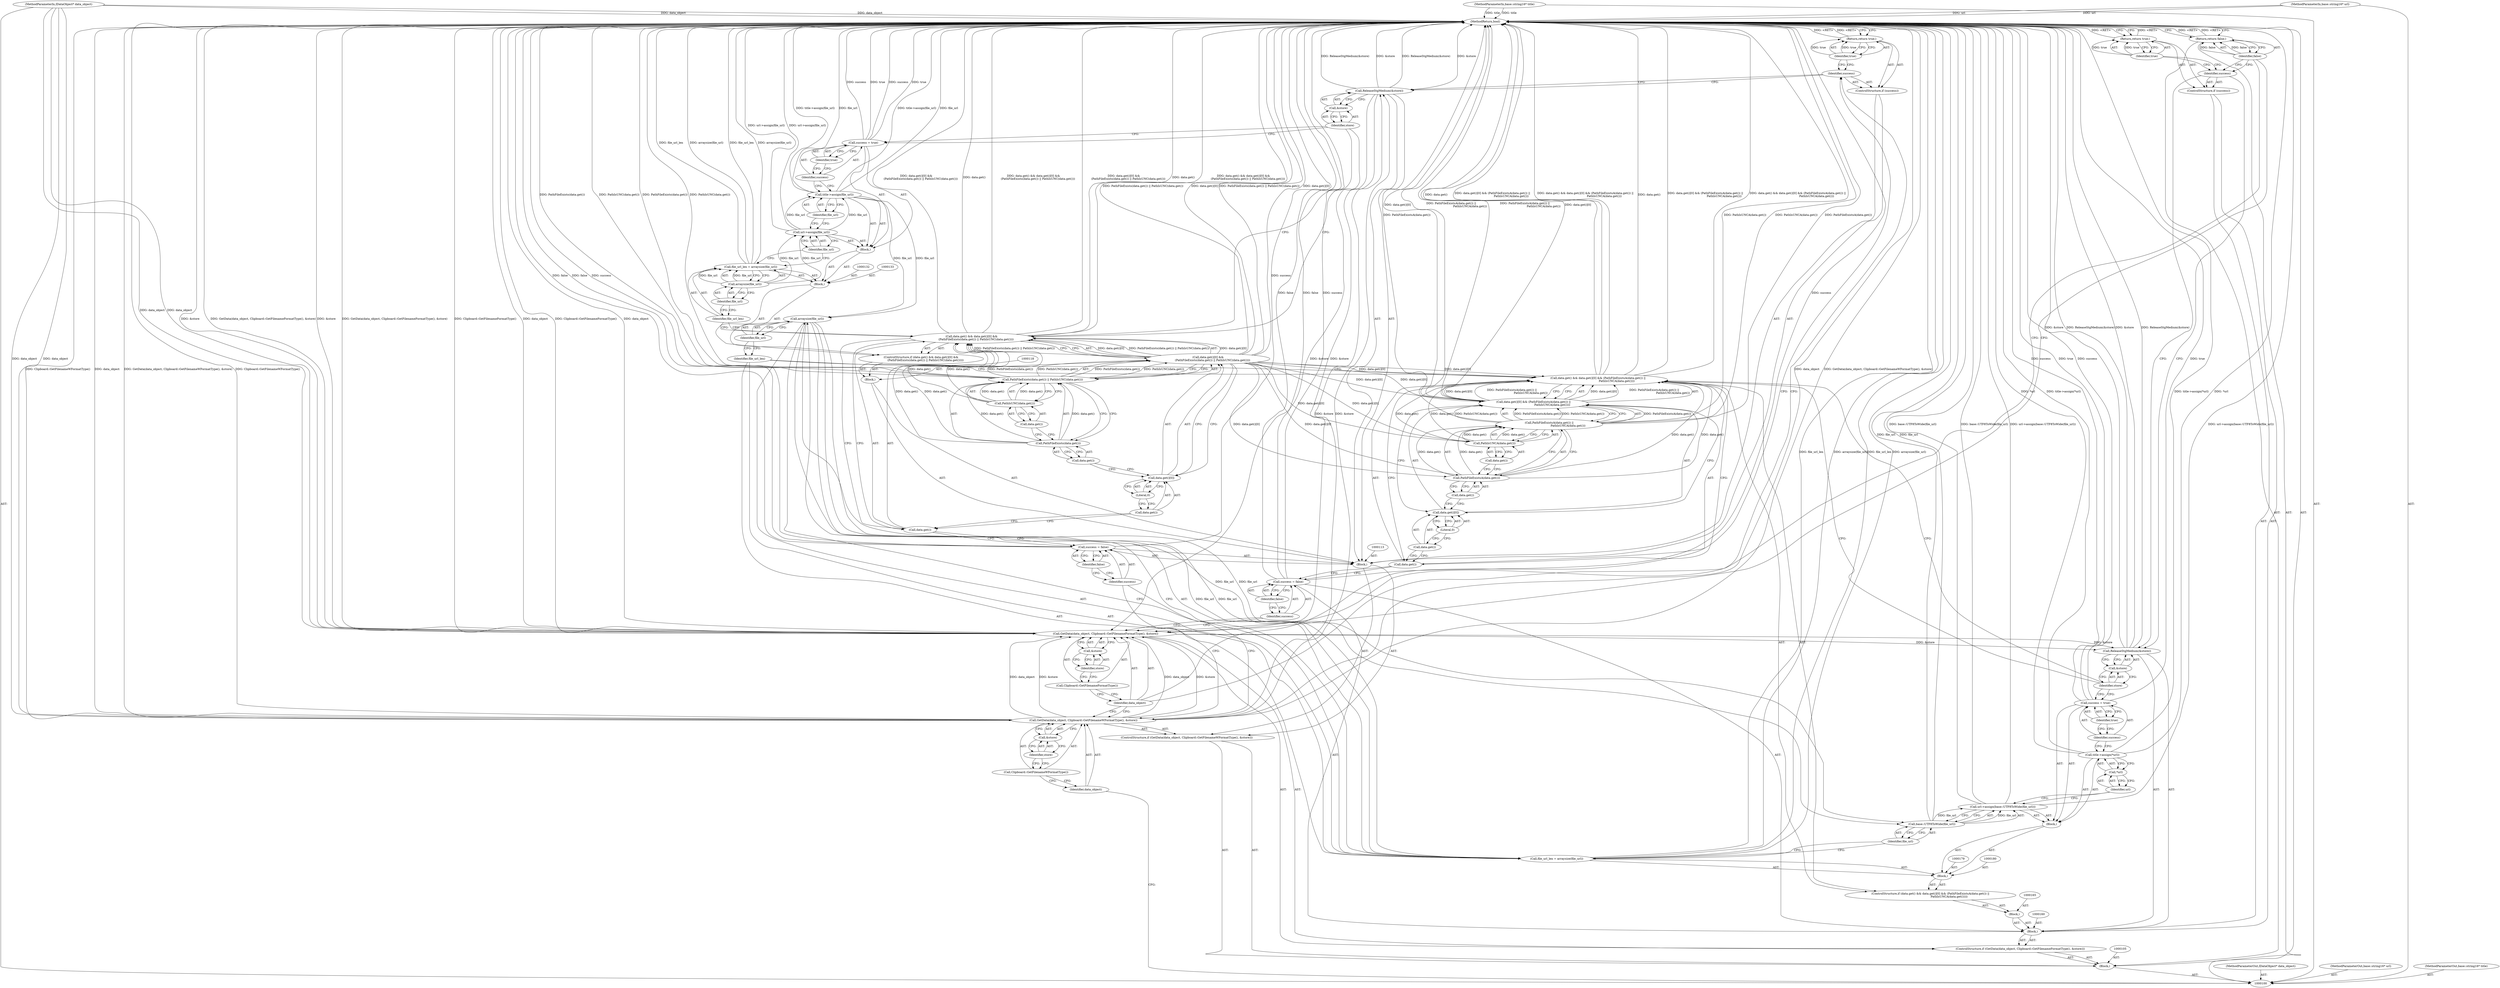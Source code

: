digraph "1_Chrome_e93dc535728da259ec16d1c3cc393f80b25f64ae_2" {
"1000204" [label="(MethodReturn,bool)"];
"1000101" [label="(MethodParameterIn,IDataObject* data_object)"];
"1000297" [label="(MethodParameterOut,IDataObject* data_object)"];
"1000102" [label="(MethodParameterIn,base::string16* url)"];
"1000298" [label="(MethodParameterOut,base::string16* url)"];
"1000134" [label="(Call,file_url_len = arraysize(file_url))"];
"1000135" [label="(Identifier,file_url_len)"];
"1000136" [label="(Call,arraysize(file_url))"];
"1000137" [label="(Identifier,file_url)"];
"1000131" [label="(Block,)"];
"1000138" [label="(Block,)"];
"1000139" [label="(Call,url->assign(file_url))"];
"1000140" [label="(Identifier,file_url)"];
"1000141" [label="(Call,title->assign(file_url))"];
"1000142" [label="(Identifier,file_url)"];
"1000143" [label="(Call,success = true)"];
"1000144" [label="(Identifier,success)"];
"1000145" [label="(Identifier,true)"];
"1000103" [label="(MethodParameterIn,base::string16* title)"];
"1000299" [label="(MethodParameterOut,base::string16* title)"];
"1000104" [label="(Block,)"];
"1000147" [label="(Call,&store)"];
"1000148" [label="(Identifier,store)"];
"1000146" [label="(Call,ReleaseStgMedium(&store))"];
"1000149" [label="(ControlStructure,if (success))"];
"1000150" [label="(Identifier,success)"];
"1000152" [label="(Identifier,true)"];
"1000151" [label="(Return,return true;)"];
"1000155" [label="(Identifier,data_object)"];
"1000153" [label="(ControlStructure,if (GetData(data_object, Clipboard::GetFilenameFormatType(), &store)))"];
"1000156" [label="(Call,Clipboard::GetFilenameFormatType())"];
"1000154" [label="(Call,GetData(data_object, Clipboard::GetFilenameFormatType(), &store))"];
"1000157" [label="(Call,&store)"];
"1000158" [label="(Identifier,store)"];
"1000163" [label="(Identifier,false)"];
"1000159" [label="(Block,)"];
"1000161" [label="(Call,success = false)"];
"1000162" [label="(Identifier,success)"];
"1000164" [label="(Block,)"];
"1000167" [label="(Call,data.get() && data.get()[0] && (PathFileExistsA(data.get()) ||\n                                          PathIsUNCA(data.get())))"];
"1000168" [label="(Call,data.get())"];
"1000169" [label="(Call,data.get()[0] && (PathFileExistsA(data.get()) ||\n                                          PathIsUNCA(data.get())))"];
"1000170" [label="(Call,data.get()[0])"];
"1000171" [label="(Call,data.get())"];
"1000172" [label="(Literal,0)"];
"1000173" [label="(Call,PathFileExistsA(data.get()) ||\n                                          PathIsUNCA(data.get()))"];
"1000174" [label="(Call,PathFileExistsA(data.get()))"];
"1000175" [label="(Call,data.get())"];
"1000166" [label="(ControlStructure,if (data.get() && data.get()[0] && (PathFileExistsA(data.get()) ||\n                                          PathIsUNCA(data.get()))))"];
"1000176" [label="(Call,PathIsUNCA(data.get()))"];
"1000177" [label="(Call,data.get())"];
"1000181" [label="(Call,file_url_len = arraysize(file_url))"];
"1000182" [label="(Identifier,file_url_len)"];
"1000183" [label="(Call,arraysize(file_url))"];
"1000184" [label="(Identifier,file_url)"];
"1000178" [label="(Block,)"];
"1000185" [label="(Block,)"];
"1000186" [label="(Call,url->assign(base::UTF8ToWide(file_url)))"];
"1000187" [label="(Call,base::UTF8ToWide(file_url))"];
"1000188" [label="(Identifier,file_url)"];
"1000189" [label="(Call,title->assign(*url))"];
"1000190" [label="(Call,*url)"];
"1000191" [label="(Identifier,url)"];
"1000192" [label="(Call,success = true)"];
"1000193" [label="(Identifier,success)"];
"1000194" [label="(Identifier,true)"];
"1000108" [label="(Identifier,data_object)"];
"1000106" [label="(ControlStructure,if (GetData(data_object, Clipboard::GetFilenameWFormatType(), &store)))"];
"1000109" [label="(Call,Clipboard::GetFilenameWFormatType())"];
"1000107" [label="(Call,GetData(data_object, Clipboard::GetFilenameWFormatType(), &store))"];
"1000110" [label="(Call,&store)"];
"1000111" [label="(Identifier,store)"];
"1000196" [label="(Call,&store)"];
"1000197" [label="(Identifier,store)"];
"1000195" [label="(Call,ReleaseStgMedium(&store))"];
"1000198" [label="(ControlStructure,if (success))"];
"1000199" [label="(Identifier,success)"];
"1000201" [label="(Identifier,true)"];
"1000200" [label="(Return,return true;)"];
"1000202" [label="(Return,return false;)"];
"1000203" [label="(Identifier,false)"];
"1000116" [label="(Identifier,false)"];
"1000112" [label="(Block,)"];
"1000114" [label="(Call,success = false)"];
"1000115" [label="(Identifier,success)"];
"1000117" [label="(Block,)"];
"1000120" [label="(Call,data.get() && data.get()[0] &&\n          (PathFileExists(data.get()) || PathIsUNC(data.get())))"];
"1000121" [label="(Call,data.get())"];
"1000122" [label="(Call,data.get()[0] &&\n          (PathFileExists(data.get()) || PathIsUNC(data.get())))"];
"1000123" [label="(Call,data.get()[0])"];
"1000124" [label="(Call,data.get())"];
"1000125" [label="(Literal,0)"];
"1000119" [label="(ControlStructure,if (data.get() && data.get()[0] &&\n          (PathFileExists(data.get()) || PathIsUNC(data.get()))))"];
"1000126" [label="(Call,PathFileExists(data.get()) || PathIsUNC(data.get()))"];
"1000127" [label="(Call,PathFileExists(data.get()))"];
"1000128" [label="(Call,data.get())"];
"1000129" [label="(Call,PathIsUNC(data.get()))"];
"1000130" [label="(Call,data.get())"];
"1000204" -> "1000100"  [label="AST: "];
"1000204" -> "1000151"  [label="CFG: "];
"1000204" -> "1000200"  [label="CFG: "];
"1000204" -> "1000202"  [label="CFG: "];
"1000192" -> "1000204"  [label="DDG: true"];
"1000192" -> "1000204"  [label="DDG: success"];
"1000107" -> "1000204"  [label="DDG: data_object"];
"1000107" -> "1000204"  [label="DDG: GetData(data_object, Clipboard::GetFilenameWFormatType(), &store)"];
"1000107" -> "1000204"  [label="DDG: Clipboard::GetFilenameWFormatType()"];
"1000154" -> "1000204"  [label="DDG: &store"];
"1000154" -> "1000204"  [label="DDG: GetData(data_object, Clipboard::GetFilenameFormatType(), &store)"];
"1000154" -> "1000204"  [label="DDG: Clipboard::GetFilenameFormatType()"];
"1000154" -> "1000204"  [label="DDG: data_object"];
"1000195" -> "1000204"  [label="DDG: ReleaseStgMedium(&store)"];
"1000195" -> "1000204"  [label="DDG: &store"];
"1000173" -> "1000204"  [label="DDG: PathIsUNCA(data.get())"];
"1000173" -> "1000204"  [label="DDG: PathFileExistsA(data.get())"];
"1000126" -> "1000204"  [label="DDG: PathFileExists(data.get())"];
"1000126" -> "1000204"  [label="DDG: PathIsUNC(data.get())"];
"1000102" -> "1000204"  [label="DDG: url"];
"1000169" -> "1000204"  [label="DDG: data.get()[0]"];
"1000169" -> "1000204"  [label="DDG: PathFileExistsA(data.get()) ||\n                                          PathIsUNCA(data.get())"];
"1000181" -> "1000204"  [label="DDG: file_url_len"];
"1000181" -> "1000204"  [label="DDG: arraysize(file_url)"];
"1000187" -> "1000204"  [label="DDG: file_url"];
"1000167" -> "1000204"  [label="DDG: data.get()"];
"1000167" -> "1000204"  [label="DDG: data.get()[0] && (PathFileExistsA(data.get()) ||\n                                          PathIsUNCA(data.get()))"];
"1000167" -> "1000204"  [label="DDG: data.get() && data.get()[0] && (PathFileExistsA(data.get()) ||\n                                          PathIsUNCA(data.get()))"];
"1000186" -> "1000204"  [label="DDG: url->assign(base::UTF8ToWide(file_url))"];
"1000186" -> "1000204"  [label="DDG: base::UTF8ToWide(file_url)"];
"1000122" -> "1000204"  [label="DDG: PathFileExists(data.get()) || PathIsUNC(data.get())"];
"1000122" -> "1000204"  [label="DDG: data.get()[0]"];
"1000141" -> "1000204"  [label="DDG: file_url"];
"1000141" -> "1000204"  [label="DDG: title->assign(file_url)"];
"1000189" -> "1000204"  [label="DDG: *url"];
"1000189" -> "1000204"  [label="DDG: title->assign(*url)"];
"1000139" -> "1000204"  [label="DDG: url->assign(file_url)"];
"1000103" -> "1000204"  [label="DDG: title"];
"1000143" -> "1000204"  [label="DDG: success"];
"1000143" -> "1000204"  [label="DDG: true"];
"1000114" -> "1000204"  [label="DDG: success"];
"1000114" -> "1000204"  [label="DDG: false"];
"1000120" -> "1000204"  [label="DDG: data.get()"];
"1000120" -> "1000204"  [label="DDG: data.get() && data.get()[0] &&\n          (PathFileExists(data.get()) || PathIsUNC(data.get()))"];
"1000120" -> "1000204"  [label="DDG: data.get()[0] &&\n          (PathFileExists(data.get()) || PathIsUNC(data.get()))"];
"1000134" -> "1000204"  [label="DDG: file_url_len"];
"1000134" -> "1000204"  [label="DDG: arraysize(file_url)"];
"1000101" -> "1000204"  [label="DDG: data_object"];
"1000161" -> "1000204"  [label="DDG: false"];
"1000161" -> "1000204"  [label="DDG: success"];
"1000146" -> "1000204"  [label="DDG: ReleaseStgMedium(&store)"];
"1000146" -> "1000204"  [label="DDG: &store"];
"1000200" -> "1000204"  [label="DDG: <RET>"];
"1000151" -> "1000204"  [label="DDG: <RET>"];
"1000202" -> "1000204"  [label="DDG: <RET>"];
"1000101" -> "1000100"  [label="AST: "];
"1000101" -> "1000204"  [label="DDG: data_object"];
"1000101" -> "1000107"  [label="DDG: data_object"];
"1000101" -> "1000154"  [label="DDG: data_object"];
"1000297" -> "1000100"  [label="AST: "];
"1000102" -> "1000100"  [label="AST: "];
"1000102" -> "1000204"  [label="DDG: url"];
"1000298" -> "1000100"  [label="AST: "];
"1000134" -> "1000131"  [label="AST: "];
"1000134" -> "1000136"  [label="CFG: "];
"1000135" -> "1000134"  [label="AST: "];
"1000136" -> "1000134"  [label="AST: "];
"1000140" -> "1000134"  [label="CFG: "];
"1000134" -> "1000204"  [label="DDG: file_url_len"];
"1000134" -> "1000204"  [label="DDG: arraysize(file_url)"];
"1000136" -> "1000134"  [label="DDG: file_url"];
"1000135" -> "1000134"  [label="AST: "];
"1000135" -> "1000120"  [label="CFG: "];
"1000137" -> "1000135"  [label="CFG: "];
"1000136" -> "1000134"  [label="AST: "];
"1000136" -> "1000137"  [label="CFG: "];
"1000137" -> "1000136"  [label="AST: "];
"1000134" -> "1000136"  [label="CFG: "];
"1000136" -> "1000134"  [label="DDG: file_url"];
"1000136" -> "1000139"  [label="DDG: file_url"];
"1000137" -> "1000136"  [label="AST: "];
"1000137" -> "1000135"  [label="CFG: "];
"1000136" -> "1000137"  [label="CFG: "];
"1000131" -> "1000119"  [label="AST: "];
"1000132" -> "1000131"  [label="AST: "];
"1000133" -> "1000131"  [label="AST: "];
"1000134" -> "1000131"  [label="AST: "];
"1000138" -> "1000131"  [label="AST: "];
"1000138" -> "1000131"  [label="AST: "];
"1000139" -> "1000138"  [label="AST: "];
"1000141" -> "1000138"  [label="AST: "];
"1000143" -> "1000138"  [label="AST: "];
"1000139" -> "1000138"  [label="AST: "];
"1000139" -> "1000140"  [label="CFG: "];
"1000140" -> "1000139"  [label="AST: "];
"1000142" -> "1000139"  [label="CFG: "];
"1000139" -> "1000204"  [label="DDG: url->assign(file_url)"];
"1000136" -> "1000139"  [label="DDG: file_url"];
"1000139" -> "1000141"  [label="DDG: file_url"];
"1000140" -> "1000139"  [label="AST: "];
"1000140" -> "1000134"  [label="CFG: "];
"1000139" -> "1000140"  [label="CFG: "];
"1000141" -> "1000138"  [label="AST: "];
"1000141" -> "1000142"  [label="CFG: "];
"1000142" -> "1000141"  [label="AST: "];
"1000144" -> "1000141"  [label="CFG: "];
"1000141" -> "1000204"  [label="DDG: file_url"];
"1000141" -> "1000204"  [label="DDG: title->assign(file_url)"];
"1000139" -> "1000141"  [label="DDG: file_url"];
"1000141" -> "1000183"  [label="DDG: file_url"];
"1000142" -> "1000141"  [label="AST: "];
"1000142" -> "1000139"  [label="CFG: "];
"1000141" -> "1000142"  [label="CFG: "];
"1000143" -> "1000138"  [label="AST: "];
"1000143" -> "1000145"  [label="CFG: "];
"1000144" -> "1000143"  [label="AST: "];
"1000145" -> "1000143"  [label="AST: "];
"1000148" -> "1000143"  [label="CFG: "];
"1000143" -> "1000204"  [label="DDG: success"];
"1000143" -> "1000204"  [label="DDG: true"];
"1000144" -> "1000143"  [label="AST: "];
"1000144" -> "1000141"  [label="CFG: "];
"1000145" -> "1000144"  [label="CFG: "];
"1000145" -> "1000143"  [label="AST: "];
"1000145" -> "1000144"  [label="CFG: "];
"1000143" -> "1000145"  [label="CFG: "];
"1000103" -> "1000100"  [label="AST: "];
"1000103" -> "1000204"  [label="DDG: title"];
"1000299" -> "1000100"  [label="AST: "];
"1000104" -> "1000100"  [label="AST: "];
"1000105" -> "1000104"  [label="AST: "];
"1000106" -> "1000104"  [label="AST: "];
"1000153" -> "1000104"  [label="AST: "];
"1000202" -> "1000104"  [label="AST: "];
"1000147" -> "1000146"  [label="AST: "];
"1000147" -> "1000148"  [label="CFG: "];
"1000148" -> "1000147"  [label="AST: "];
"1000146" -> "1000147"  [label="CFG: "];
"1000148" -> "1000147"  [label="AST: "];
"1000148" -> "1000143"  [label="CFG: "];
"1000148" -> "1000120"  [label="CFG: "];
"1000147" -> "1000148"  [label="CFG: "];
"1000146" -> "1000112"  [label="AST: "];
"1000146" -> "1000147"  [label="CFG: "];
"1000147" -> "1000146"  [label="AST: "];
"1000150" -> "1000146"  [label="CFG: "];
"1000146" -> "1000204"  [label="DDG: ReleaseStgMedium(&store)"];
"1000146" -> "1000204"  [label="DDG: &store"];
"1000107" -> "1000146"  [label="DDG: &store"];
"1000146" -> "1000154"  [label="DDG: &store"];
"1000149" -> "1000112"  [label="AST: "];
"1000150" -> "1000149"  [label="AST: "];
"1000151" -> "1000149"  [label="AST: "];
"1000150" -> "1000149"  [label="AST: "];
"1000150" -> "1000146"  [label="CFG: "];
"1000152" -> "1000150"  [label="CFG: "];
"1000155" -> "1000150"  [label="CFG: "];
"1000152" -> "1000151"  [label="AST: "];
"1000152" -> "1000150"  [label="CFG: "];
"1000151" -> "1000152"  [label="CFG: "];
"1000152" -> "1000151"  [label="DDG: true"];
"1000151" -> "1000149"  [label="AST: "];
"1000151" -> "1000152"  [label="CFG: "];
"1000152" -> "1000151"  [label="AST: "];
"1000204" -> "1000151"  [label="CFG: "];
"1000151" -> "1000204"  [label="DDG: <RET>"];
"1000152" -> "1000151"  [label="DDG: true"];
"1000155" -> "1000154"  [label="AST: "];
"1000155" -> "1000150"  [label="CFG: "];
"1000155" -> "1000107"  [label="CFG: "];
"1000156" -> "1000155"  [label="CFG: "];
"1000153" -> "1000104"  [label="AST: "];
"1000154" -> "1000153"  [label="AST: "];
"1000159" -> "1000153"  [label="AST: "];
"1000156" -> "1000154"  [label="AST: "];
"1000156" -> "1000155"  [label="CFG: "];
"1000158" -> "1000156"  [label="CFG: "];
"1000154" -> "1000153"  [label="AST: "];
"1000154" -> "1000157"  [label="CFG: "];
"1000155" -> "1000154"  [label="AST: "];
"1000156" -> "1000154"  [label="AST: "];
"1000157" -> "1000154"  [label="AST: "];
"1000162" -> "1000154"  [label="CFG: "];
"1000203" -> "1000154"  [label="CFG: "];
"1000154" -> "1000204"  [label="DDG: &store"];
"1000154" -> "1000204"  [label="DDG: GetData(data_object, Clipboard::GetFilenameFormatType(), &store)"];
"1000154" -> "1000204"  [label="DDG: Clipboard::GetFilenameFormatType()"];
"1000154" -> "1000204"  [label="DDG: data_object"];
"1000107" -> "1000154"  [label="DDG: data_object"];
"1000107" -> "1000154"  [label="DDG: &store"];
"1000101" -> "1000154"  [label="DDG: data_object"];
"1000146" -> "1000154"  [label="DDG: &store"];
"1000154" -> "1000195"  [label="DDG: &store"];
"1000157" -> "1000154"  [label="AST: "];
"1000157" -> "1000158"  [label="CFG: "];
"1000158" -> "1000157"  [label="AST: "];
"1000154" -> "1000157"  [label="CFG: "];
"1000158" -> "1000157"  [label="AST: "];
"1000158" -> "1000156"  [label="CFG: "];
"1000157" -> "1000158"  [label="CFG: "];
"1000163" -> "1000161"  [label="AST: "];
"1000163" -> "1000162"  [label="CFG: "];
"1000161" -> "1000163"  [label="CFG: "];
"1000159" -> "1000153"  [label="AST: "];
"1000160" -> "1000159"  [label="AST: "];
"1000161" -> "1000159"  [label="AST: "];
"1000164" -> "1000159"  [label="AST: "];
"1000195" -> "1000159"  [label="AST: "];
"1000198" -> "1000159"  [label="AST: "];
"1000161" -> "1000159"  [label="AST: "];
"1000161" -> "1000163"  [label="CFG: "];
"1000162" -> "1000161"  [label="AST: "];
"1000163" -> "1000161"  [label="AST: "];
"1000168" -> "1000161"  [label="CFG: "];
"1000161" -> "1000204"  [label="DDG: false"];
"1000161" -> "1000204"  [label="DDG: success"];
"1000162" -> "1000161"  [label="AST: "];
"1000162" -> "1000154"  [label="CFG: "];
"1000163" -> "1000162"  [label="CFG: "];
"1000164" -> "1000159"  [label="AST: "];
"1000165" -> "1000164"  [label="AST: "];
"1000166" -> "1000164"  [label="AST: "];
"1000167" -> "1000166"  [label="AST: "];
"1000167" -> "1000168"  [label="CFG: "];
"1000167" -> "1000169"  [label="CFG: "];
"1000168" -> "1000167"  [label="AST: "];
"1000169" -> "1000167"  [label="AST: "];
"1000182" -> "1000167"  [label="CFG: "];
"1000197" -> "1000167"  [label="CFG: "];
"1000167" -> "1000204"  [label="DDG: data.get()"];
"1000167" -> "1000204"  [label="DDG: data.get()[0] && (PathFileExistsA(data.get()) ||\n                                          PathIsUNCA(data.get()))"];
"1000167" -> "1000204"  [label="DDG: data.get() && data.get()[0] && (PathFileExistsA(data.get()) ||\n                                          PathIsUNCA(data.get()))"];
"1000122" -> "1000167"  [label="DDG: data.get()[0]"];
"1000174" -> "1000167"  [label="DDG: data.get()"];
"1000176" -> "1000167"  [label="DDG: data.get()"];
"1000169" -> "1000167"  [label="DDG: data.get()[0]"];
"1000169" -> "1000167"  [label="DDG: PathFileExistsA(data.get()) ||\n                                          PathIsUNCA(data.get())"];
"1000168" -> "1000167"  [label="AST: "];
"1000168" -> "1000161"  [label="CFG: "];
"1000171" -> "1000168"  [label="CFG: "];
"1000167" -> "1000168"  [label="CFG: "];
"1000169" -> "1000167"  [label="AST: "];
"1000169" -> "1000170"  [label="CFG: "];
"1000169" -> "1000173"  [label="CFG: "];
"1000170" -> "1000169"  [label="AST: "];
"1000173" -> "1000169"  [label="AST: "];
"1000167" -> "1000169"  [label="CFG: "];
"1000169" -> "1000204"  [label="DDG: data.get()[0]"];
"1000169" -> "1000204"  [label="DDG: PathFileExistsA(data.get()) ||\n                                          PathIsUNCA(data.get())"];
"1000169" -> "1000167"  [label="DDG: data.get()[0]"];
"1000169" -> "1000167"  [label="DDG: PathFileExistsA(data.get()) ||\n                                          PathIsUNCA(data.get())"];
"1000122" -> "1000169"  [label="DDG: data.get()[0]"];
"1000173" -> "1000169"  [label="DDG: PathFileExistsA(data.get())"];
"1000173" -> "1000169"  [label="DDG: PathIsUNCA(data.get())"];
"1000170" -> "1000169"  [label="AST: "];
"1000170" -> "1000172"  [label="CFG: "];
"1000171" -> "1000170"  [label="AST: "];
"1000172" -> "1000170"  [label="AST: "];
"1000175" -> "1000170"  [label="CFG: "];
"1000169" -> "1000170"  [label="CFG: "];
"1000171" -> "1000170"  [label="AST: "];
"1000171" -> "1000168"  [label="CFG: "];
"1000172" -> "1000171"  [label="CFG: "];
"1000172" -> "1000170"  [label="AST: "];
"1000172" -> "1000171"  [label="CFG: "];
"1000170" -> "1000172"  [label="CFG: "];
"1000173" -> "1000169"  [label="AST: "];
"1000173" -> "1000174"  [label="CFG: "];
"1000173" -> "1000176"  [label="CFG: "];
"1000174" -> "1000173"  [label="AST: "];
"1000176" -> "1000173"  [label="AST: "];
"1000169" -> "1000173"  [label="CFG: "];
"1000173" -> "1000204"  [label="DDG: PathIsUNCA(data.get())"];
"1000173" -> "1000204"  [label="DDG: PathFileExistsA(data.get())"];
"1000173" -> "1000169"  [label="DDG: PathFileExistsA(data.get())"];
"1000173" -> "1000169"  [label="DDG: PathIsUNCA(data.get())"];
"1000174" -> "1000173"  [label="DDG: data.get()"];
"1000176" -> "1000173"  [label="DDG: data.get()"];
"1000174" -> "1000173"  [label="AST: "];
"1000174" -> "1000175"  [label="CFG: "];
"1000175" -> "1000174"  [label="AST: "];
"1000177" -> "1000174"  [label="CFG: "];
"1000173" -> "1000174"  [label="CFG: "];
"1000174" -> "1000167"  [label="DDG: data.get()"];
"1000174" -> "1000173"  [label="DDG: data.get()"];
"1000122" -> "1000174"  [label="DDG: data.get()[0]"];
"1000175" -> "1000174"  [label="AST: "];
"1000175" -> "1000170"  [label="CFG: "];
"1000174" -> "1000175"  [label="CFG: "];
"1000166" -> "1000164"  [label="AST: "];
"1000167" -> "1000166"  [label="AST: "];
"1000178" -> "1000166"  [label="AST: "];
"1000176" -> "1000173"  [label="AST: "];
"1000176" -> "1000177"  [label="CFG: "];
"1000177" -> "1000176"  [label="AST: "];
"1000173" -> "1000176"  [label="CFG: "];
"1000176" -> "1000167"  [label="DDG: data.get()"];
"1000176" -> "1000173"  [label="DDG: data.get()"];
"1000122" -> "1000176"  [label="DDG: data.get()[0]"];
"1000177" -> "1000176"  [label="AST: "];
"1000177" -> "1000174"  [label="CFG: "];
"1000176" -> "1000177"  [label="CFG: "];
"1000181" -> "1000178"  [label="AST: "];
"1000181" -> "1000183"  [label="CFG: "];
"1000182" -> "1000181"  [label="AST: "];
"1000183" -> "1000181"  [label="AST: "];
"1000188" -> "1000181"  [label="CFG: "];
"1000181" -> "1000204"  [label="DDG: file_url_len"];
"1000181" -> "1000204"  [label="DDG: arraysize(file_url)"];
"1000183" -> "1000181"  [label="DDG: file_url"];
"1000182" -> "1000181"  [label="AST: "];
"1000182" -> "1000167"  [label="CFG: "];
"1000184" -> "1000182"  [label="CFG: "];
"1000183" -> "1000181"  [label="AST: "];
"1000183" -> "1000184"  [label="CFG: "];
"1000184" -> "1000183"  [label="AST: "];
"1000181" -> "1000183"  [label="CFG: "];
"1000183" -> "1000181"  [label="DDG: file_url"];
"1000141" -> "1000183"  [label="DDG: file_url"];
"1000183" -> "1000187"  [label="DDG: file_url"];
"1000184" -> "1000183"  [label="AST: "];
"1000184" -> "1000182"  [label="CFG: "];
"1000183" -> "1000184"  [label="CFG: "];
"1000178" -> "1000166"  [label="AST: "];
"1000179" -> "1000178"  [label="AST: "];
"1000180" -> "1000178"  [label="AST: "];
"1000181" -> "1000178"  [label="AST: "];
"1000185" -> "1000178"  [label="AST: "];
"1000185" -> "1000178"  [label="AST: "];
"1000186" -> "1000185"  [label="AST: "];
"1000189" -> "1000185"  [label="AST: "];
"1000192" -> "1000185"  [label="AST: "];
"1000186" -> "1000185"  [label="AST: "];
"1000186" -> "1000187"  [label="CFG: "];
"1000187" -> "1000186"  [label="AST: "];
"1000191" -> "1000186"  [label="CFG: "];
"1000186" -> "1000204"  [label="DDG: url->assign(base::UTF8ToWide(file_url))"];
"1000186" -> "1000204"  [label="DDG: base::UTF8ToWide(file_url)"];
"1000187" -> "1000186"  [label="DDG: file_url"];
"1000187" -> "1000186"  [label="AST: "];
"1000187" -> "1000188"  [label="CFG: "];
"1000188" -> "1000187"  [label="AST: "];
"1000186" -> "1000187"  [label="CFG: "];
"1000187" -> "1000204"  [label="DDG: file_url"];
"1000187" -> "1000186"  [label="DDG: file_url"];
"1000183" -> "1000187"  [label="DDG: file_url"];
"1000188" -> "1000187"  [label="AST: "];
"1000188" -> "1000181"  [label="CFG: "];
"1000187" -> "1000188"  [label="CFG: "];
"1000189" -> "1000185"  [label="AST: "];
"1000189" -> "1000190"  [label="CFG: "];
"1000190" -> "1000189"  [label="AST: "];
"1000193" -> "1000189"  [label="CFG: "];
"1000189" -> "1000204"  [label="DDG: *url"];
"1000189" -> "1000204"  [label="DDG: title->assign(*url)"];
"1000190" -> "1000189"  [label="AST: "];
"1000190" -> "1000191"  [label="CFG: "];
"1000191" -> "1000190"  [label="AST: "];
"1000189" -> "1000190"  [label="CFG: "];
"1000191" -> "1000190"  [label="AST: "];
"1000191" -> "1000186"  [label="CFG: "];
"1000190" -> "1000191"  [label="CFG: "];
"1000192" -> "1000185"  [label="AST: "];
"1000192" -> "1000194"  [label="CFG: "];
"1000193" -> "1000192"  [label="AST: "];
"1000194" -> "1000192"  [label="AST: "];
"1000197" -> "1000192"  [label="CFG: "];
"1000192" -> "1000204"  [label="DDG: true"];
"1000192" -> "1000204"  [label="DDG: success"];
"1000193" -> "1000192"  [label="AST: "];
"1000193" -> "1000189"  [label="CFG: "];
"1000194" -> "1000193"  [label="CFG: "];
"1000194" -> "1000192"  [label="AST: "];
"1000194" -> "1000193"  [label="CFG: "];
"1000192" -> "1000194"  [label="CFG: "];
"1000108" -> "1000107"  [label="AST: "];
"1000108" -> "1000100"  [label="CFG: "];
"1000109" -> "1000108"  [label="CFG: "];
"1000106" -> "1000104"  [label="AST: "];
"1000107" -> "1000106"  [label="AST: "];
"1000112" -> "1000106"  [label="AST: "];
"1000109" -> "1000107"  [label="AST: "];
"1000109" -> "1000108"  [label="CFG: "];
"1000111" -> "1000109"  [label="CFG: "];
"1000107" -> "1000106"  [label="AST: "];
"1000107" -> "1000110"  [label="CFG: "];
"1000108" -> "1000107"  [label="AST: "];
"1000109" -> "1000107"  [label="AST: "];
"1000110" -> "1000107"  [label="AST: "];
"1000115" -> "1000107"  [label="CFG: "];
"1000155" -> "1000107"  [label="CFG: "];
"1000107" -> "1000204"  [label="DDG: data_object"];
"1000107" -> "1000204"  [label="DDG: GetData(data_object, Clipboard::GetFilenameWFormatType(), &store)"];
"1000107" -> "1000204"  [label="DDG: Clipboard::GetFilenameWFormatType()"];
"1000101" -> "1000107"  [label="DDG: data_object"];
"1000107" -> "1000146"  [label="DDG: &store"];
"1000107" -> "1000154"  [label="DDG: data_object"];
"1000107" -> "1000154"  [label="DDG: &store"];
"1000110" -> "1000107"  [label="AST: "];
"1000110" -> "1000111"  [label="CFG: "];
"1000111" -> "1000110"  [label="AST: "];
"1000107" -> "1000110"  [label="CFG: "];
"1000111" -> "1000110"  [label="AST: "];
"1000111" -> "1000109"  [label="CFG: "];
"1000110" -> "1000111"  [label="CFG: "];
"1000196" -> "1000195"  [label="AST: "];
"1000196" -> "1000197"  [label="CFG: "];
"1000197" -> "1000196"  [label="AST: "];
"1000195" -> "1000196"  [label="CFG: "];
"1000197" -> "1000196"  [label="AST: "];
"1000197" -> "1000192"  [label="CFG: "];
"1000197" -> "1000167"  [label="CFG: "];
"1000196" -> "1000197"  [label="CFG: "];
"1000195" -> "1000159"  [label="AST: "];
"1000195" -> "1000196"  [label="CFG: "];
"1000196" -> "1000195"  [label="AST: "];
"1000199" -> "1000195"  [label="CFG: "];
"1000195" -> "1000204"  [label="DDG: ReleaseStgMedium(&store)"];
"1000195" -> "1000204"  [label="DDG: &store"];
"1000154" -> "1000195"  [label="DDG: &store"];
"1000198" -> "1000159"  [label="AST: "];
"1000199" -> "1000198"  [label="AST: "];
"1000200" -> "1000198"  [label="AST: "];
"1000199" -> "1000198"  [label="AST: "];
"1000199" -> "1000195"  [label="CFG: "];
"1000201" -> "1000199"  [label="CFG: "];
"1000203" -> "1000199"  [label="CFG: "];
"1000201" -> "1000200"  [label="AST: "];
"1000201" -> "1000199"  [label="CFG: "];
"1000200" -> "1000201"  [label="CFG: "];
"1000201" -> "1000200"  [label="DDG: true"];
"1000200" -> "1000198"  [label="AST: "];
"1000200" -> "1000201"  [label="CFG: "];
"1000201" -> "1000200"  [label="AST: "];
"1000204" -> "1000200"  [label="CFG: "];
"1000200" -> "1000204"  [label="DDG: <RET>"];
"1000201" -> "1000200"  [label="DDG: true"];
"1000202" -> "1000104"  [label="AST: "];
"1000202" -> "1000203"  [label="CFG: "];
"1000203" -> "1000202"  [label="AST: "];
"1000204" -> "1000202"  [label="CFG: "];
"1000202" -> "1000204"  [label="DDG: <RET>"];
"1000203" -> "1000202"  [label="DDG: false"];
"1000203" -> "1000202"  [label="AST: "];
"1000203" -> "1000199"  [label="CFG: "];
"1000203" -> "1000154"  [label="CFG: "];
"1000202" -> "1000203"  [label="CFG: "];
"1000203" -> "1000202"  [label="DDG: false"];
"1000116" -> "1000114"  [label="AST: "];
"1000116" -> "1000115"  [label="CFG: "];
"1000114" -> "1000116"  [label="CFG: "];
"1000112" -> "1000106"  [label="AST: "];
"1000113" -> "1000112"  [label="AST: "];
"1000114" -> "1000112"  [label="AST: "];
"1000117" -> "1000112"  [label="AST: "];
"1000146" -> "1000112"  [label="AST: "];
"1000149" -> "1000112"  [label="AST: "];
"1000114" -> "1000112"  [label="AST: "];
"1000114" -> "1000116"  [label="CFG: "];
"1000115" -> "1000114"  [label="AST: "];
"1000116" -> "1000114"  [label="AST: "];
"1000121" -> "1000114"  [label="CFG: "];
"1000114" -> "1000204"  [label="DDG: success"];
"1000114" -> "1000204"  [label="DDG: false"];
"1000115" -> "1000114"  [label="AST: "];
"1000115" -> "1000107"  [label="CFG: "];
"1000116" -> "1000115"  [label="CFG: "];
"1000117" -> "1000112"  [label="AST: "];
"1000118" -> "1000117"  [label="AST: "];
"1000119" -> "1000117"  [label="AST: "];
"1000120" -> "1000119"  [label="AST: "];
"1000120" -> "1000121"  [label="CFG: "];
"1000120" -> "1000122"  [label="CFG: "];
"1000121" -> "1000120"  [label="AST: "];
"1000122" -> "1000120"  [label="AST: "];
"1000135" -> "1000120"  [label="CFG: "];
"1000148" -> "1000120"  [label="CFG: "];
"1000120" -> "1000204"  [label="DDG: data.get()"];
"1000120" -> "1000204"  [label="DDG: data.get() && data.get()[0] &&\n          (PathFileExists(data.get()) || PathIsUNC(data.get()))"];
"1000120" -> "1000204"  [label="DDG: data.get()[0] &&\n          (PathFileExists(data.get()) || PathIsUNC(data.get()))"];
"1000129" -> "1000120"  [label="DDG: data.get()"];
"1000122" -> "1000120"  [label="DDG: data.get()[0]"];
"1000122" -> "1000120"  [label="DDG: PathFileExists(data.get()) || PathIsUNC(data.get())"];
"1000127" -> "1000120"  [label="DDG: data.get()"];
"1000121" -> "1000120"  [label="AST: "];
"1000121" -> "1000114"  [label="CFG: "];
"1000124" -> "1000121"  [label="CFG: "];
"1000120" -> "1000121"  [label="CFG: "];
"1000122" -> "1000120"  [label="AST: "];
"1000122" -> "1000123"  [label="CFG: "];
"1000122" -> "1000126"  [label="CFG: "];
"1000123" -> "1000122"  [label="AST: "];
"1000126" -> "1000122"  [label="AST: "];
"1000120" -> "1000122"  [label="CFG: "];
"1000122" -> "1000204"  [label="DDG: PathFileExists(data.get()) || PathIsUNC(data.get())"];
"1000122" -> "1000204"  [label="DDG: data.get()[0]"];
"1000122" -> "1000120"  [label="DDG: data.get()[0]"];
"1000122" -> "1000120"  [label="DDG: PathFileExists(data.get()) || PathIsUNC(data.get())"];
"1000126" -> "1000122"  [label="DDG: PathFileExists(data.get())"];
"1000126" -> "1000122"  [label="DDG: PathIsUNC(data.get())"];
"1000122" -> "1000167"  [label="DDG: data.get()[0]"];
"1000122" -> "1000169"  [label="DDG: data.get()[0]"];
"1000122" -> "1000174"  [label="DDG: data.get()[0]"];
"1000122" -> "1000176"  [label="DDG: data.get()[0]"];
"1000123" -> "1000122"  [label="AST: "];
"1000123" -> "1000125"  [label="CFG: "];
"1000124" -> "1000123"  [label="AST: "];
"1000125" -> "1000123"  [label="AST: "];
"1000128" -> "1000123"  [label="CFG: "];
"1000122" -> "1000123"  [label="CFG: "];
"1000124" -> "1000123"  [label="AST: "];
"1000124" -> "1000121"  [label="CFG: "];
"1000125" -> "1000124"  [label="CFG: "];
"1000125" -> "1000123"  [label="AST: "];
"1000125" -> "1000124"  [label="CFG: "];
"1000123" -> "1000125"  [label="CFG: "];
"1000119" -> "1000117"  [label="AST: "];
"1000120" -> "1000119"  [label="AST: "];
"1000131" -> "1000119"  [label="AST: "];
"1000126" -> "1000122"  [label="AST: "];
"1000126" -> "1000127"  [label="CFG: "];
"1000126" -> "1000129"  [label="CFG: "];
"1000127" -> "1000126"  [label="AST: "];
"1000129" -> "1000126"  [label="AST: "];
"1000122" -> "1000126"  [label="CFG: "];
"1000126" -> "1000204"  [label="DDG: PathFileExists(data.get())"];
"1000126" -> "1000204"  [label="DDG: PathIsUNC(data.get())"];
"1000126" -> "1000122"  [label="DDG: PathFileExists(data.get())"];
"1000126" -> "1000122"  [label="DDG: PathIsUNC(data.get())"];
"1000127" -> "1000126"  [label="DDG: data.get()"];
"1000129" -> "1000126"  [label="DDG: data.get()"];
"1000127" -> "1000126"  [label="AST: "];
"1000127" -> "1000128"  [label="CFG: "];
"1000128" -> "1000127"  [label="AST: "];
"1000130" -> "1000127"  [label="CFG: "];
"1000126" -> "1000127"  [label="CFG: "];
"1000127" -> "1000120"  [label="DDG: data.get()"];
"1000127" -> "1000126"  [label="DDG: data.get()"];
"1000128" -> "1000127"  [label="AST: "];
"1000128" -> "1000123"  [label="CFG: "];
"1000127" -> "1000128"  [label="CFG: "];
"1000129" -> "1000126"  [label="AST: "];
"1000129" -> "1000130"  [label="CFG: "];
"1000130" -> "1000129"  [label="AST: "];
"1000126" -> "1000129"  [label="CFG: "];
"1000129" -> "1000120"  [label="DDG: data.get()"];
"1000129" -> "1000126"  [label="DDG: data.get()"];
"1000130" -> "1000129"  [label="AST: "];
"1000130" -> "1000127"  [label="CFG: "];
"1000129" -> "1000130"  [label="CFG: "];
}
